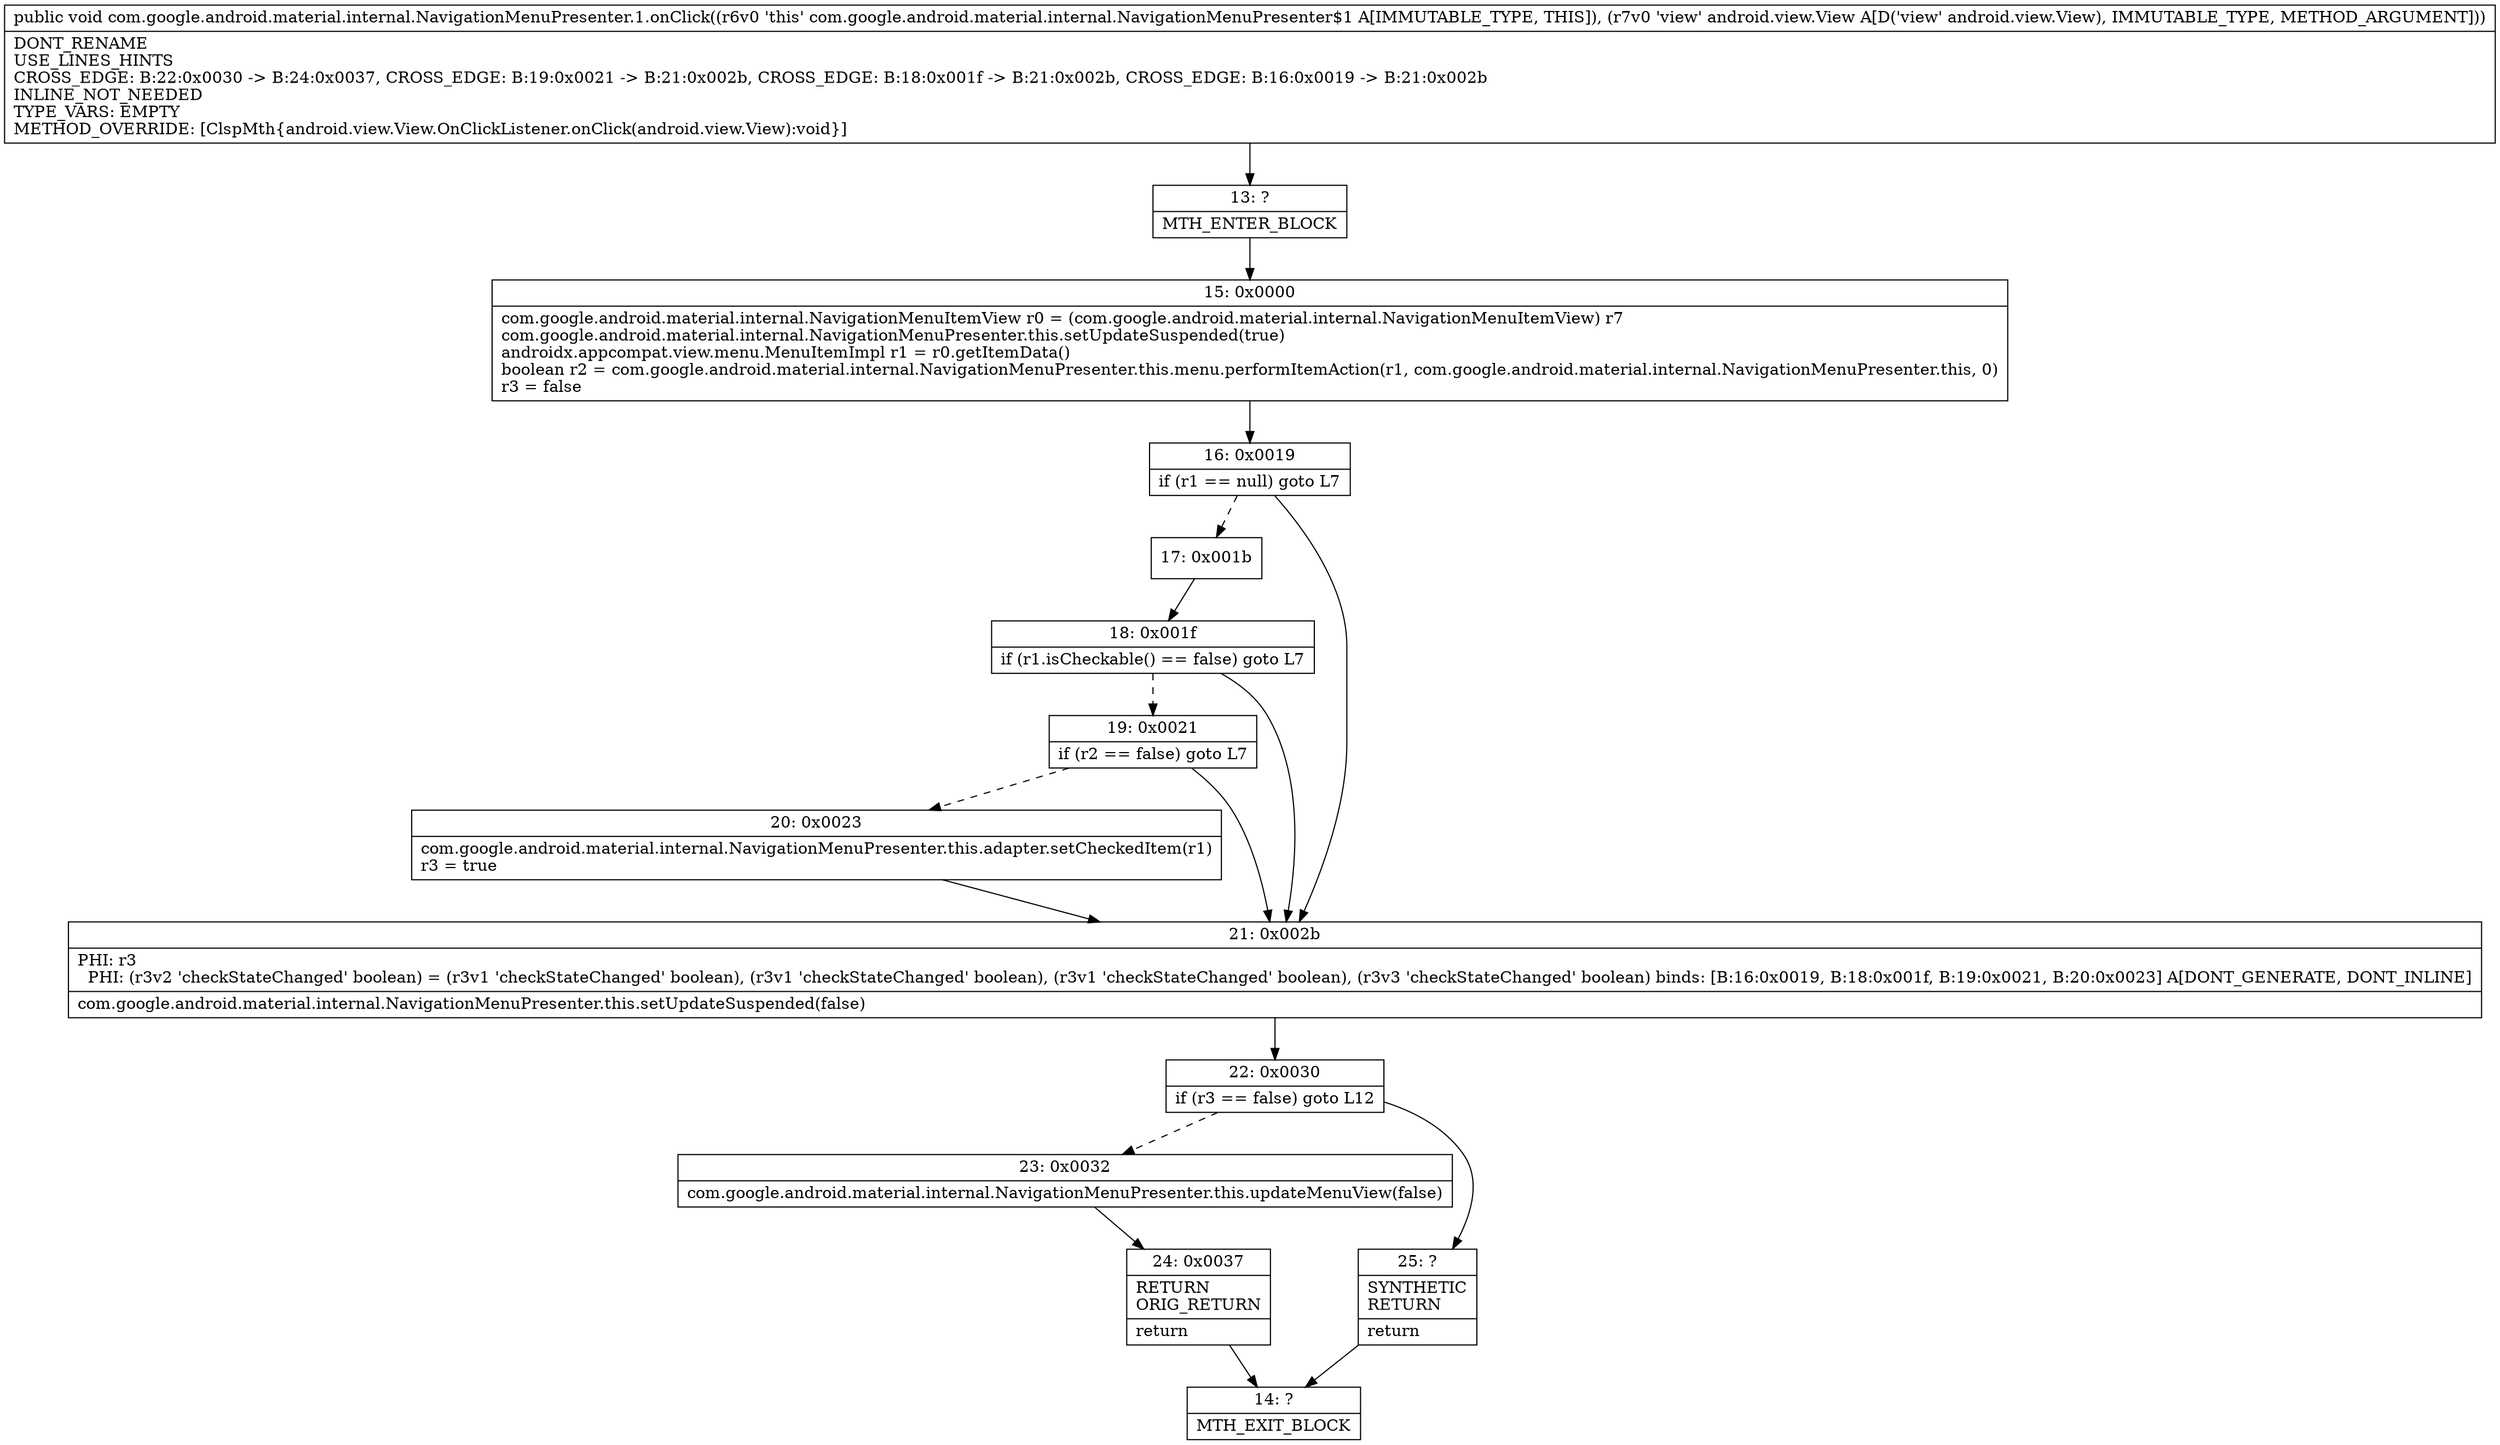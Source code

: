digraph "CFG forcom.google.android.material.internal.NavigationMenuPresenter.1.onClick(Landroid\/view\/View;)V" {
Node_13 [shape=record,label="{13\:\ ?|MTH_ENTER_BLOCK\l}"];
Node_15 [shape=record,label="{15\:\ 0x0000|com.google.android.material.internal.NavigationMenuItemView r0 = (com.google.android.material.internal.NavigationMenuItemView) r7\lcom.google.android.material.internal.NavigationMenuPresenter.this.setUpdateSuspended(true)\landroidx.appcompat.view.menu.MenuItemImpl r1 = r0.getItemData()\lboolean r2 = com.google.android.material.internal.NavigationMenuPresenter.this.menu.performItemAction(r1, com.google.android.material.internal.NavigationMenuPresenter.this, 0)\lr3 = false\l}"];
Node_16 [shape=record,label="{16\:\ 0x0019|if (r1 == null) goto L7\l}"];
Node_17 [shape=record,label="{17\:\ 0x001b}"];
Node_18 [shape=record,label="{18\:\ 0x001f|if (r1.isCheckable() == false) goto L7\l}"];
Node_19 [shape=record,label="{19\:\ 0x0021|if (r2 == false) goto L7\l}"];
Node_20 [shape=record,label="{20\:\ 0x0023|com.google.android.material.internal.NavigationMenuPresenter.this.adapter.setCheckedItem(r1)\lr3 = true\l}"];
Node_21 [shape=record,label="{21\:\ 0x002b|PHI: r3 \l  PHI: (r3v2 'checkStateChanged' boolean) = (r3v1 'checkStateChanged' boolean), (r3v1 'checkStateChanged' boolean), (r3v1 'checkStateChanged' boolean), (r3v3 'checkStateChanged' boolean) binds: [B:16:0x0019, B:18:0x001f, B:19:0x0021, B:20:0x0023] A[DONT_GENERATE, DONT_INLINE]\l|com.google.android.material.internal.NavigationMenuPresenter.this.setUpdateSuspended(false)\l}"];
Node_22 [shape=record,label="{22\:\ 0x0030|if (r3 == false) goto L12\l}"];
Node_23 [shape=record,label="{23\:\ 0x0032|com.google.android.material.internal.NavigationMenuPresenter.this.updateMenuView(false)\l}"];
Node_24 [shape=record,label="{24\:\ 0x0037|RETURN\lORIG_RETURN\l|return\l}"];
Node_14 [shape=record,label="{14\:\ ?|MTH_EXIT_BLOCK\l}"];
Node_25 [shape=record,label="{25\:\ ?|SYNTHETIC\lRETURN\l|return\l}"];
MethodNode[shape=record,label="{public void com.google.android.material.internal.NavigationMenuPresenter.1.onClick((r6v0 'this' com.google.android.material.internal.NavigationMenuPresenter$1 A[IMMUTABLE_TYPE, THIS]), (r7v0 'view' android.view.View A[D('view' android.view.View), IMMUTABLE_TYPE, METHOD_ARGUMENT]))  | DONT_RENAME\lUSE_LINES_HINTS\lCROSS_EDGE: B:22:0x0030 \-\> B:24:0x0037, CROSS_EDGE: B:19:0x0021 \-\> B:21:0x002b, CROSS_EDGE: B:18:0x001f \-\> B:21:0x002b, CROSS_EDGE: B:16:0x0019 \-\> B:21:0x002b\lINLINE_NOT_NEEDED\lTYPE_VARS: EMPTY\lMETHOD_OVERRIDE: [ClspMth\{android.view.View.OnClickListener.onClick(android.view.View):void\}]\l}"];
MethodNode -> Node_13;Node_13 -> Node_15;
Node_15 -> Node_16;
Node_16 -> Node_17[style=dashed];
Node_16 -> Node_21;
Node_17 -> Node_18;
Node_18 -> Node_19[style=dashed];
Node_18 -> Node_21;
Node_19 -> Node_20[style=dashed];
Node_19 -> Node_21;
Node_20 -> Node_21;
Node_21 -> Node_22;
Node_22 -> Node_23[style=dashed];
Node_22 -> Node_25;
Node_23 -> Node_24;
Node_24 -> Node_14;
Node_25 -> Node_14;
}

